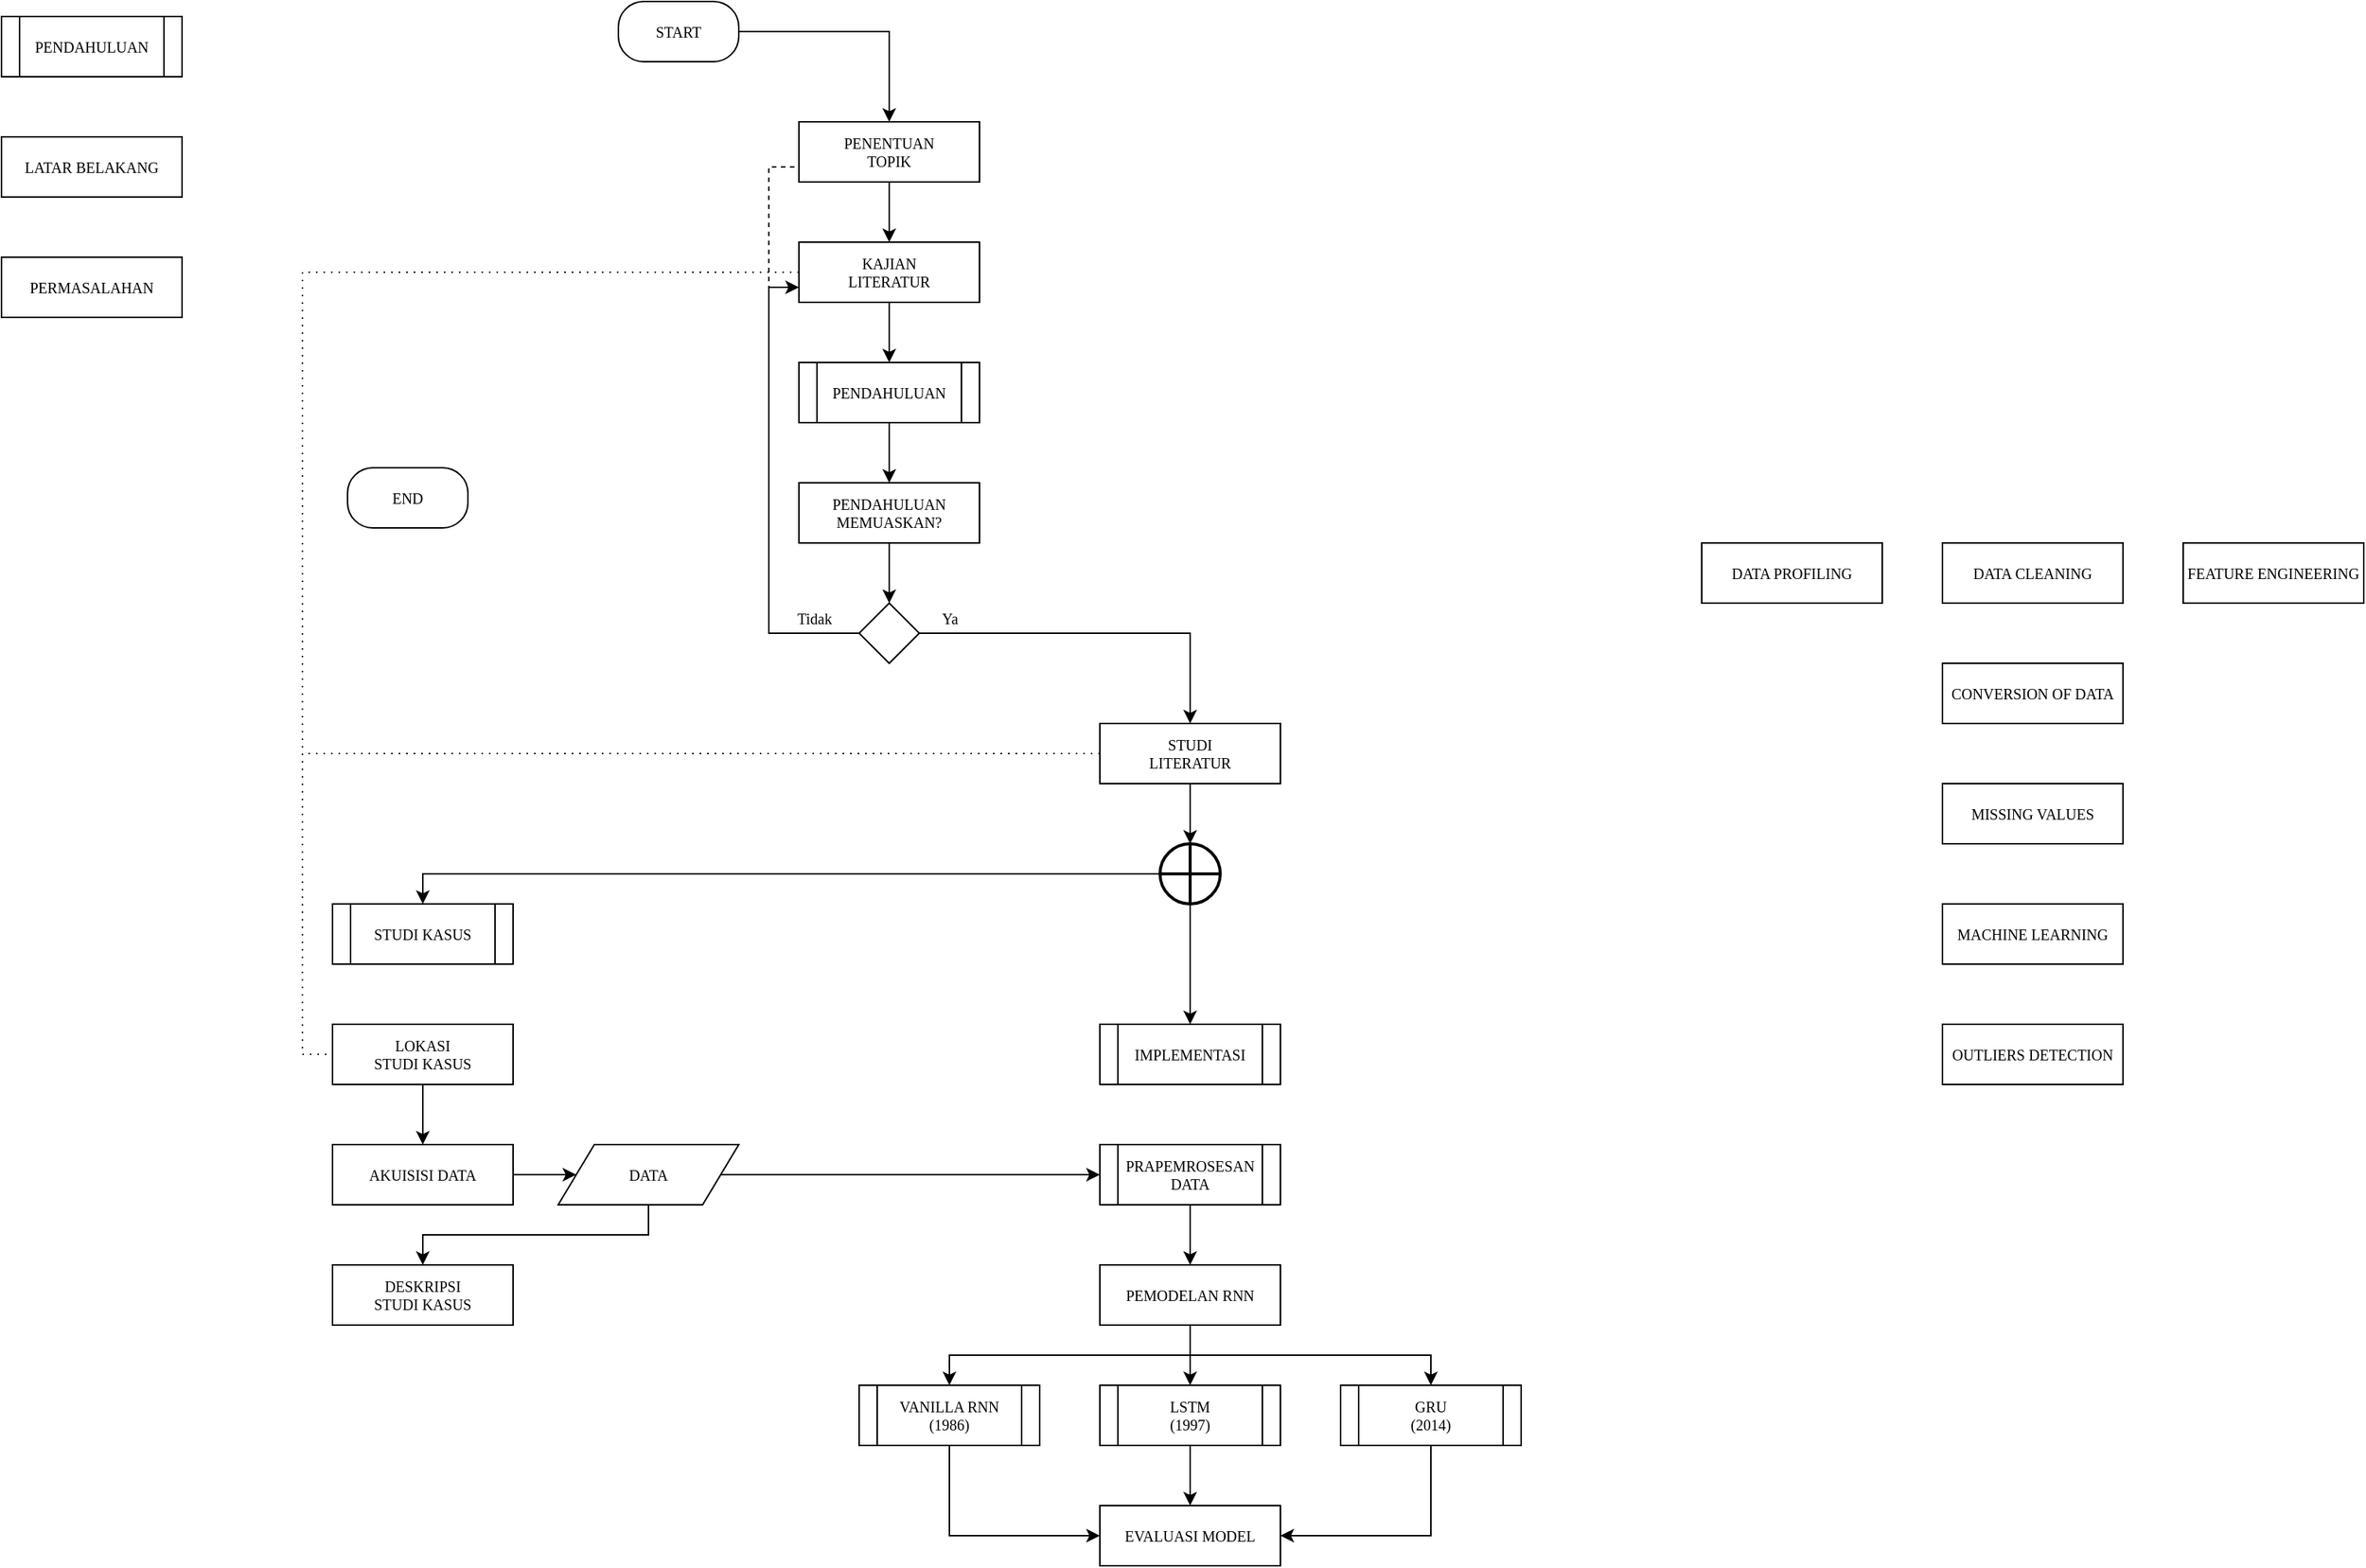 <mxfile version="11.3.0" type="device" pages="1"><diagram id="rY4MGKURSkDeZDLyaav-" name="Page-1"><mxGraphModel dx="1950" dy="872" grid="1" gridSize="10" guides="1" tooltips="1" connect="1" arrows="1" fold="1" page="0" pageScale="1" pageWidth="1169" pageHeight="827" math="0" shadow="0"><root><mxCell id="0"/><mxCell id="1" parent="0"/><mxCell id="kpNJib6v2RzWPFCIlhko-14" style="edgeStyle=orthogonalEdgeStyle;rounded=0;orthogonalLoop=1;jettySize=auto;html=1;exitX=1;exitY=0.5;exitDx=0;exitDy=0;entryX=0.5;entryY=0;entryDx=0;entryDy=0;fontFamily=Verdana;fontSize=10;" parent="1" source="kpNJib6v2RzWPFCIlhko-8" target="kpNJib6v2RzWPFCIlhko-10" edge="1"><mxGeometry relative="1" as="geometry"/></mxCell><mxCell id="kpNJib6v2RzWPFCIlhko-8" value="START" style="rounded=1;whiteSpace=wrap;html=1;fillColor=#ffffff;fontFamily=Verdana;arcSize=42;fontSize=10;" parent="1" vertex="1"><mxGeometry x="40" y="40" width="80" height="40" as="geometry"/></mxCell><mxCell id="kpNJib6v2RzWPFCIlhko-9" value="END" style="rounded=1;whiteSpace=wrap;html=1;fillColor=#ffffff;fontFamily=Verdana;arcSize=42;fontSize=10;" parent="1" vertex="1"><mxGeometry x="-140" y="350" width="80" height="40" as="geometry"/></mxCell><mxCell id="kpNJib6v2RzWPFCIlhko-19" style="edgeStyle=orthogonalEdgeStyle;rounded=0;orthogonalLoop=1;jettySize=auto;html=1;exitX=0.5;exitY=1;exitDx=0;exitDy=0;entryX=0.5;entryY=0;entryDx=0;entryDy=0;fontFamily=Verdana;fontSize=10;" parent="1" source="kpNJib6v2RzWPFCIlhko-10" target="kpNJib6v2RzWPFCIlhko-11" edge="1"><mxGeometry relative="1" as="geometry"/></mxCell><mxCell id="kpNJib6v2RzWPFCIlhko-10" value="PENENTUAN&lt;br style=&quot;font-size: 10px;&quot;&gt;TOPIK" style="rounded=0;whiteSpace=wrap;html=1;fillColor=#ffffff;fontFamily=Verdana;fontSize=10;" parent="1" vertex="1"><mxGeometry x="160" y="120" width="120" height="40" as="geometry"/></mxCell><mxCell id="kpNJib6v2RzWPFCIlhko-20" style="edgeStyle=orthogonalEdgeStyle;rounded=0;orthogonalLoop=1;jettySize=auto;html=1;exitX=0.5;exitY=1;exitDx=0;exitDy=0;entryX=0.5;entryY=0;entryDx=0;entryDy=0;fontFamily=Verdana;fontSize=10;" parent="1" source="kpNJib6v2RzWPFCIlhko-11" target="kpNJib6v2RzWPFCIlhko-13" edge="1"><mxGeometry relative="1" as="geometry"/></mxCell><mxCell id="kpNJib6v2RzWPFCIlhko-11" value="KAJIAN&lt;br style=&quot;font-size: 10px;&quot;&gt;LITERATUR" style="rounded=0;whiteSpace=wrap;html=1;fillColor=#ffffff;fontFamily=Verdana;fontSize=10;" parent="1" vertex="1"><mxGeometry x="160" y="200" width="120" height="40" as="geometry"/></mxCell><mxCell id="kpNJib6v2RzWPFCIlhko-29" style="edgeStyle=orthogonalEdgeStyle;rounded=0;orthogonalLoop=1;jettySize=auto;html=1;exitX=0.5;exitY=1;exitDx=0;exitDy=0;entryX=0.5;entryY=0;entryDx=0;entryDy=0;fontFamily=Verdana;fontSize=10;" parent="1" source="kpNJib6v2RzWPFCIlhko-13" target="kpNJib6v2RzWPFCIlhko-26" edge="1"><mxGeometry relative="1" as="geometry"/></mxCell><mxCell id="kpNJib6v2RzWPFCIlhko-76" style="edgeStyle=orthogonalEdgeStyle;rounded=0;orthogonalLoop=1;jettySize=auto;html=1;exitX=0;exitY=0.5;exitDx=0;exitDy=0;entryX=0;entryY=0.5;entryDx=0;entryDy=0;dashed=1;endArrow=none;endFill=0;fontFamily=Verdana;fontSize=10;dashPattern=1 4;" parent="1" source="kpNJib6v2RzWPFCIlhko-11" target="kpNJib6v2RzWPFCIlhko-49" edge="1"><mxGeometry relative="1" as="geometry"/></mxCell><mxCell id="kpNJib6v2RzWPFCIlhko-13" value="PENDAHULUAN" style="shape=process;whiteSpace=wrap;html=1;backgroundOutline=1;fillColor=#ffffff;fontFamily=Verdana;fontSize=10;" parent="1" vertex="1"><mxGeometry x="160" y="280" width="120" height="40" as="geometry"/></mxCell><mxCell id="kpNJib6v2RzWPFCIlhko-21" value="LATAR BELAKANG" style="rounded=0;whiteSpace=wrap;html=1;fillColor=#ffffff;fontFamily=Verdana;fontSize=10;" parent="1" vertex="1"><mxGeometry x="-370" y="130" width="120" height="40" as="geometry"/></mxCell><mxCell id="kpNJib6v2RzWPFCIlhko-22" value="PERMASALAHAN" style="rounded=0;whiteSpace=wrap;html=1;fillColor=#ffffff;fontFamily=Verdana;fontSize=10;" parent="1" vertex="1"><mxGeometry x="-370" y="210" width="120" height="40" as="geometry"/></mxCell><mxCell id="kpNJib6v2RzWPFCIlhko-23" value="PENDAHULUAN" style="shape=process;whiteSpace=wrap;html=1;backgroundOutline=1;fillColor=#ffffff;fontFamily=Verdana;fontSize=10;" parent="1" vertex="1"><mxGeometry x="-370" y="50" width="120" height="40" as="geometry"/></mxCell><mxCell id="kpNJib6v2RzWPFCIlhko-28" style="edgeStyle=orthogonalEdgeStyle;rounded=0;orthogonalLoop=1;jettySize=auto;html=1;exitX=0.5;exitY=1;exitDx=0;exitDy=0;entryX=0.5;entryY=0;entryDx=0;entryDy=0;fontFamily=Verdana;fontSize=10;" parent="1" source="kpNJib6v2RzWPFCIlhko-26" target="kpNJib6v2RzWPFCIlhko-27" edge="1"><mxGeometry relative="1" as="geometry"/></mxCell><mxCell id="kpNJib6v2RzWPFCIlhko-26" value="PENDAHULUAN MEMUASKAN?" style="rounded=0;whiteSpace=wrap;html=1;fillColor=#ffffff;fontFamily=Verdana;fontSize=10;" parent="1" vertex="1"><mxGeometry x="160" y="360" width="120" height="40" as="geometry"/></mxCell><mxCell id="kpNJib6v2RzWPFCIlhko-30" style="edgeStyle=orthogonalEdgeStyle;rounded=0;orthogonalLoop=1;jettySize=auto;html=1;exitX=0;exitY=0.5;exitDx=0;exitDy=0;entryX=0;entryY=0.75;entryDx=0;entryDy=0;fontFamily=Verdana;dashed=1;endArrow=none;endFill=0;fontSize=10;" parent="1" source="kpNJib6v2RzWPFCIlhko-27" target="kpNJib6v2RzWPFCIlhko-10" edge="1"><mxGeometry relative="1" as="geometry"/></mxCell><mxCell id="kpNJib6v2RzWPFCIlhko-31" value="Tidak" style="text;html=1;resizable=0;points=[];align=center;verticalAlign=middle;labelBackgroundColor=#ffffff;fontFamily=Verdana;fontSize=10;" parent="kpNJib6v2RzWPFCIlhko-30" vertex="1" connectable="0"><mxGeometry x="-0.803" y="-2" relative="1" as="geometry"><mxPoint x="8" y="-8" as="offset"/></mxGeometry></mxCell><mxCell id="kpNJib6v2RzWPFCIlhko-34" style="edgeStyle=orthogonalEdgeStyle;rounded=0;orthogonalLoop=1;jettySize=auto;html=1;exitX=0;exitY=0.5;exitDx=0;exitDy=0;entryX=0;entryY=0.75;entryDx=0;entryDy=0;endArrow=classic;endFill=1;fontFamily=Verdana;fontSize=10;" parent="1" source="kpNJib6v2RzWPFCIlhko-27" target="kpNJib6v2RzWPFCIlhko-11" edge="1"><mxGeometry relative="1" as="geometry"/></mxCell><mxCell id="kpNJib6v2RzWPFCIlhko-39" style="edgeStyle=orthogonalEdgeStyle;rounded=0;orthogonalLoop=1;jettySize=auto;html=1;exitX=1;exitY=0.5;exitDx=0;exitDy=0;entryX=0.5;entryY=0;entryDx=0;entryDy=0;endArrow=classic;endFill=1;fontFamily=Verdana;fontSize=10;" parent="1" source="kpNJib6v2RzWPFCIlhko-27" target="kpNJib6v2RzWPFCIlhko-37" edge="1"><mxGeometry relative="1" as="geometry"/></mxCell><mxCell id="kpNJib6v2RzWPFCIlhko-40" value="Ya" style="text;html=1;resizable=0;points=[];align=center;verticalAlign=middle;labelBackgroundColor=#ffffff;fontFamily=Verdana;fontSize=10;" parent="kpNJib6v2RzWPFCIlhko-39" vertex="1" connectable="0"><mxGeometry x="-0.219" relative="1" as="geometry"><mxPoint x="-74" y="-10" as="offset"/></mxGeometry></mxCell><mxCell id="kpNJib6v2RzWPFCIlhko-27" value="" style="rhombus;whiteSpace=wrap;html=1;fillColor=#ffffff;fontFamily=Verdana;fontSize=10;" parent="1" vertex="1"><mxGeometry x="200" y="440" width="40" height="40" as="geometry"/></mxCell><mxCell id="kpNJib6v2RzWPFCIlhko-35" value="STUDI KASUS" style="shape=process;whiteSpace=wrap;html=1;backgroundOutline=1;fillColor=#ffffff;fontFamily=Verdana;fontSize=10;" parent="1" vertex="1"><mxGeometry x="-150" y="640" width="120" height="40" as="geometry"/></mxCell><mxCell id="kpNJib6v2RzWPFCIlhko-36" value="IMPLEMENTASI" style="shape=process;whiteSpace=wrap;html=1;backgroundOutline=1;fillColor=#ffffff;fontFamily=Verdana;fontSize=10;" parent="1" vertex="1"><mxGeometry x="360" y="720" width="120" height="40" as="geometry"/></mxCell><mxCell id="kpNJib6v2RzWPFCIlhko-46" style="edgeStyle=orthogonalEdgeStyle;rounded=0;orthogonalLoop=1;jettySize=auto;html=1;exitX=0.5;exitY=1;exitDx=0;exitDy=0;entryX=0.5;entryY=0;entryDx=0;entryDy=0;entryPerimeter=0;endArrow=classic;endFill=1;fontFamily=Verdana;fontSize=10;" parent="1" source="kpNJib6v2RzWPFCIlhko-37" target="kpNJib6v2RzWPFCIlhko-44" edge="1"><mxGeometry relative="1" as="geometry"/></mxCell><mxCell id="kpNJib6v2RzWPFCIlhko-72" style="edgeStyle=orthogonalEdgeStyle;rounded=0;orthogonalLoop=1;jettySize=auto;html=1;exitX=0;exitY=0.5;exitDx=0;exitDy=0;entryX=0;entryY=0.5;entryDx=0;entryDy=0;dashed=1;endArrow=none;endFill=0;fontFamily=Verdana;fontSize=10;dashPattern=1 4;" parent="1" source="kpNJib6v2RzWPFCIlhko-37" target="kpNJib6v2RzWPFCIlhko-49" edge="1"><mxGeometry relative="1" as="geometry"/></mxCell><mxCell id="kpNJib6v2RzWPFCIlhko-37" value="STUDI&lt;br style=&quot;font-size: 10px;&quot;&gt;LITERATUR" style="rounded=0;whiteSpace=wrap;html=1;fillColor=#ffffff;fontFamily=Verdana;fontSize=10;" parent="1" vertex="1"><mxGeometry x="360" y="520" width="120" height="40" as="geometry"/></mxCell><mxCell id="kpNJib6v2RzWPFCIlhko-48" style="edgeStyle=orthogonalEdgeStyle;rounded=0;orthogonalLoop=1;jettySize=auto;html=1;exitX=0;exitY=0.5;exitDx=0;exitDy=0;exitPerimeter=0;entryX=0.5;entryY=0;entryDx=0;entryDy=0;endArrow=classic;endFill=1;fontFamily=Verdana;fontSize=10;" parent="1" source="kpNJib6v2RzWPFCIlhko-44" target="kpNJib6v2RzWPFCIlhko-35" edge="1"><mxGeometry relative="1" as="geometry"/></mxCell><mxCell id="V4nZ1RMICgp2FhijY0qY-1" style="edgeStyle=orthogonalEdgeStyle;rounded=0;orthogonalLoop=1;jettySize=auto;html=1;exitX=0.5;exitY=1;exitDx=0;exitDy=0;exitPerimeter=0;entryX=0.5;entryY=0;entryDx=0;entryDy=0;fontFamily=Verdana;fontSize=10;" parent="1" source="kpNJib6v2RzWPFCIlhko-44" target="kpNJib6v2RzWPFCIlhko-36" edge="1"><mxGeometry relative="1" as="geometry"/></mxCell><mxCell id="kpNJib6v2RzWPFCIlhko-44" value="" style="verticalLabelPosition=bottom;verticalAlign=top;html=1;strokeWidth=2;shape=mxgraph.flowchart.summing_function;fillColor=#ffffff;fontFamily=Verdana;fontSize=10;" parent="1" vertex="1"><mxGeometry x="400" y="600" width="40" height="40" as="geometry"/></mxCell><mxCell id="kpNJib6v2RzWPFCIlhko-53" style="edgeStyle=orthogonalEdgeStyle;rounded=0;orthogonalLoop=1;jettySize=auto;html=1;exitX=0.5;exitY=1;exitDx=0;exitDy=0;entryX=0.5;entryY=0;entryDx=0;entryDy=0;endArrow=classic;endFill=1;fontFamily=Verdana;fontSize=10;" parent="1" source="kpNJib6v2RzWPFCIlhko-49" target="kpNJib6v2RzWPFCIlhko-50" edge="1"><mxGeometry relative="1" as="geometry"/></mxCell><mxCell id="kpNJib6v2RzWPFCIlhko-49" value="LOKASI&lt;br style=&quot;font-size: 10px;&quot;&gt;STUDI KASUS" style="rounded=0;whiteSpace=wrap;html=1;fillColor=#ffffff;fontFamily=Verdana;fontSize=10;" parent="1" vertex="1"><mxGeometry x="-150" y="720" width="120" height="40" as="geometry"/></mxCell><mxCell id="kpNJib6v2RzWPFCIlhko-54" style="edgeStyle=orthogonalEdgeStyle;rounded=0;orthogonalLoop=1;jettySize=auto;html=1;exitX=1;exitY=0.5;exitDx=0;exitDy=0;entryX=0;entryY=0.5;entryDx=0;entryDy=0;endArrow=classic;endFill=1;fontFamily=Verdana;fontSize=10;" parent="1" source="kpNJib6v2RzWPFCIlhko-50" target="kpNJib6v2RzWPFCIlhko-52" edge="1"><mxGeometry relative="1" as="geometry"/></mxCell><mxCell id="kpNJib6v2RzWPFCIlhko-50" value="AKUISISI DATA" style="rounded=0;whiteSpace=wrap;html=1;fillColor=#ffffff;fontFamily=Verdana;fontSize=10;" parent="1" vertex="1"><mxGeometry x="-150" y="800" width="120" height="40" as="geometry"/></mxCell><mxCell id="kpNJib6v2RzWPFCIlhko-57" style="edgeStyle=orthogonalEdgeStyle;rounded=0;orthogonalLoop=1;jettySize=auto;html=1;exitX=1;exitY=0.5;exitDx=0;exitDy=0;entryX=0;entryY=0.5;entryDx=0;entryDy=0;endArrow=classic;endFill=1;fontFamily=Verdana;fontSize=10;" parent="1" source="kpNJib6v2RzWPFCIlhko-52" target="kpNJib6v2RzWPFCIlhko-68" edge="1"><mxGeometry relative="1" as="geometry"><mxPoint x="520.286" y="739.857" as="targetPoint"/></mxGeometry></mxCell><mxCell id="kpNJib6v2RzWPFCIlhko-70" style="edgeStyle=orthogonalEdgeStyle;rounded=0;orthogonalLoop=1;jettySize=auto;html=1;exitX=0.5;exitY=1;exitDx=0;exitDy=0;entryX=0.5;entryY=0;entryDx=0;entryDy=0;endArrow=classic;endFill=1;fontFamily=Verdana;fontSize=10;" parent="1" source="kpNJib6v2RzWPFCIlhko-52" target="kpNJib6v2RzWPFCIlhko-69" edge="1"><mxGeometry relative="1" as="geometry"/></mxCell><mxCell id="kpNJib6v2RzWPFCIlhko-52" value="DATA" style="shape=parallelogram;perimeter=parallelogramPerimeter;whiteSpace=wrap;html=1;dashed=0;strokeWidth=1;fillColor=#ffffff;fontFamily=Verdana;fontSize=10;" parent="1" vertex="1"><mxGeometry y="800" width="120" height="40" as="geometry"/></mxCell><mxCell id="V4nZ1RMICgp2FhijY0qY-3" style="edgeStyle=orthogonalEdgeStyle;rounded=0;orthogonalLoop=1;jettySize=auto;html=1;exitX=0.5;exitY=1;exitDx=0;exitDy=0;entryX=0;entryY=0.5;entryDx=0;entryDy=0;fontFamily=Verdana;fontSize=10;" parent="1" source="kpNJib6v2RzWPFCIlhko-58" target="V4nZ1RMICgp2FhijY0qY-2" edge="1"><mxGeometry relative="1" as="geometry"/></mxCell><mxCell id="kpNJib6v2RzWPFCIlhko-58" value="VANILLA RNN&lt;br&gt;(1986)" style="shape=process;whiteSpace=wrap;html=1;backgroundOutline=1;strokeWidth=1;fillColor=#ffffff;fontFamily=Verdana;fontSize=10;" parent="1" vertex="1"><mxGeometry x="200" y="960" width="120" height="40" as="geometry"/></mxCell><mxCell id="V4nZ1RMICgp2FhijY0qY-4" style="edgeStyle=orthogonalEdgeStyle;rounded=0;orthogonalLoop=1;jettySize=auto;html=1;exitX=0.5;exitY=1;exitDx=0;exitDy=0;entryX=0.5;entryY=0;entryDx=0;entryDy=0;fontFamily=Verdana;fontSize=10;" parent="1" source="kpNJib6v2RzWPFCIlhko-59" target="V4nZ1RMICgp2FhijY0qY-2" edge="1"><mxGeometry relative="1" as="geometry"/></mxCell><mxCell id="kpNJib6v2RzWPFCIlhko-59" value="LSTM&lt;br&gt;(1997)" style="shape=process;whiteSpace=wrap;html=1;backgroundOutline=1;strokeWidth=1;fillColor=#ffffff;fontFamily=Verdana;fontSize=10;" parent="1" vertex="1"><mxGeometry x="360" y="960" width="120" height="40" as="geometry"/></mxCell><mxCell id="V4nZ1RMICgp2FhijY0qY-5" style="edgeStyle=orthogonalEdgeStyle;rounded=0;orthogonalLoop=1;jettySize=auto;html=1;exitX=0.5;exitY=1;exitDx=0;exitDy=0;entryX=1;entryY=0.5;entryDx=0;entryDy=0;fontFamily=Verdana;fontSize=10;" parent="1" source="kpNJib6v2RzWPFCIlhko-60" target="V4nZ1RMICgp2FhijY0qY-2" edge="1"><mxGeometry relative="1" as="geometry"/></mxCell><mxCell id="kpNJib6v2RzWPFCIlhko-60" value="GRU&lt;br&gt;(2014)" style="shape=process;whiteSpace=wrap;html=1;backgroundOutline=1;strokeWidth=1;fillColor=#ffffff;fontFamily=Verdana;fontSize=10;" parent="1" vertex="1"><mxGeometry x="520" y="960" width="120" height="40" as="geometry"/></mxCell><mxCell id="kpNJib6v2RzWPFCIlhko-62" style="edgeStyle=orthogonalEdgeStyle;rounded=0;orthogonalLoop=1;jettySize=auto;html=1;exitX=0.5;exitY=1;exitDx=0;exitDy=0;entryX=0.5;entryY=0;entryDx=0;entryDy=0;endArrow=classic;endFill=1;fontFamily=Verdana;fontSize=10;" parent="1" source="kpNJib6v2RzWPFCIlhko-61" target="kpNJib6v2RzWPFCIlhko-58" edge="1"><mxGeometry relative="1" as="geometry"/></mxCell><mxCell id="kpNJib6v2RzWPFCIlhko-63" style="edgeStyle=orthogonalEdgeStyle;rounded=0;orthogonalLoop=1;jettySize=auto;html=1;exitX=0.5;exitY=1;exitDx=0;exitDy=0;entryX=0.5;entryY=0;entryDx=0;entryDy=0;endArrow=classic;endFill=1;fontFamily=Verdana;fontSize=10;" parent="1" source="kpNJib6v2RzWPFCIlhko-61" target="kpNJib6v2RzWPFCIlhko-59" edge="1"><mxGeometry relative="1" as="geometry"/></mxCell><mxCell id="kpNJib6v2RzWPFCIlhko-64" style="edgeStyle=orthogonalEdgeStyle;rounded=0;orthogonalLoop=1;jettySize=auto;html=1;exitX=0.5;exitY=1;exitDx=0;exitDy=0;entryX=0.5;entryY=0;entryDx=0;entryDy=0;endArrow=classic;endFill=1;fontFamily=Verdana;fontSize=10;" parent="1" source="kpNJib6v2RzWPFCIlhko-61" target="kpNJib6v2RzWPFCIlhko-60" edge="1"><mxGeometry relative="1" as="geometry"/></mxCell><mxCell id="kpNJib6v2RzWPFCIlhko-61" value="PEMODELAN RNN" style="rounded=0;whiteSpace=wrap;html=1;strokeWidth=1;fillColor=#ffffff;fontFamily=Verdana;fontSize=10;" parent="1" vertex="1"><mxGeometry x="360" y="880" width="120" height="40" as="geometry"/></mxCell><mxCell id="V4nZ1RMICgp2FhijY0qY-10" style="edgeStyle=orthogonalEdgeStyle;rounded=0;orthogonalLoop=1;jettySize=auto;html=1;exitX=0.5;exitY=1;exitDx=0;exitDy=0;entryX=0.5;entryY=0;entryDx=0;entryDy=0;fontFamily=Verdana;fontSize=10;" parent="1" source="kpNJib6v2RzWPFCIlhko-68" target="kpNJib6v2RzWPFCIlhko-61" edge="1"><mxGeometry relative="1" as="geometry"/></mxCell><mxCell id="kpNJib6v2RzWPFCIlhko-68" value="PRAPEMROSESAN DATA" style="shape=process;whiteSpace=wrap;html=1;backgroundOutline=1;strokeWidth=1;fillColor=#ffffff;fontFamily=Verdana;fontSize=10;" parent="1" vertex="1"><mxGeometry x="360" y="800" width="120" height="40" as="geometry"/></mxCell><mxCell id="kpNJib6v2RzWPFCIlhko-69" value="DESKRIPSI&lt;br style=&quot;font-size: 10px;&quot;&gt;STUDI KASUS" style="rounded=0;whiteSpace=wrap;html=1;fillColor=#ffffff;fontFamily=Verdana;fontSize=10;" parent="1" vertex="1"><mxGeometry x="-150" y="880" width="120" height="40" as="geometry"/></mxCell><mxCell id="kpNJib6v2RzWPFCIlhko-73" value="DATA PROFILING" style="rounded=0;whiteSpace=wrap;html=1;strokeWidth=1;fillColor=#ffffff;fontFamily=Verdana;fontSize=10;" parent="1" vertex="1"><mxGeometry x="760" y="400" width="120" height="40" as="geometry"/></mxCell><mxCell id="kpNJib6v2RzWPFCIlhko-74" value="DATA CLEANING" style="rounded=0;whiteSpace=wrap;html=1;strokeWidth=1;fillColor=#ffffff;fontFamily=Verdana;fontSize=10;" parent="1" vertex="1"><mxGeometry x="920" y="400" width="120" height="40" as="geometry"/></mxCell><mxCell id="kpNJib6v2RzWPFCIlhko-75" value="FEATURE ENGINEERING" style="rounded=0;whiteSpace=wrap;html=1;strokeWidth=1;fillColor=#ffffff;fontFamily=Verdana;fontSize=10;" parent="1" vertex="1"><mxGeometry x="1080" y="400" width="120" height="40" as="geometry"/></mxCell><mxCell id="V4nZ1RMICgp2FhijY0qY-2" value="EVALUASI MODEL" style="rounded=0;whiteSpace=wrap;html=1;fontFamily=Verdana;fontSize=10;" parent="1" vertex="1"><mxGeometry x="360" y="1040" width="120" height="40" as="geometry"/></mxCell><mxCell id="V4nZ1RMICgp2FhijY0qY-6" value="CONVERSION OF DATA" style="rounded=0;whiteSpace=wrap;html=1;fontFamily=Verdana;fontSize=10;" parent="1" vertex="1"><mxGeometry x="920" y="480" width="120" height="40" as="geometry"/></mxCell><mxCell id="V4nZ1RMICgp2FhijY0qY-7" value="MISSING VALUES" style="rounded=0;whiteSpace=wrap;html=1;fontFamily=Verdana;fontSize=10;" parent="1" vertex="1"><mxGeometry x="920" y="560" width="120" height="40" as="geometry"/></mxCell><mxCell id="V4nZ1RMICgp2FhijY0qY-8" value="MACHINE LEARNING" style="rounded=0;whiteSpace=wrap;html=1;fontFamily=Verdana;fontSize=10;" parent="1" vertex="1"><mxGeometry x="920" y="640" width="120" height="40" as="geometry"/></mxCell><mxCell id="V4nZ1RMICgp2FhijY0qY-9" value="OUTLIERS DETECTION" style="rounded=0;whiteSpace=wrap;html=1;fontFamily=Verdana;fontSize=10;" parent="1" vertex="1"><mxGeometry x="920" y="720" width="120" height="40" as="geometry"/></mxCell></root></mxGraphModel></diagram></mxfile>